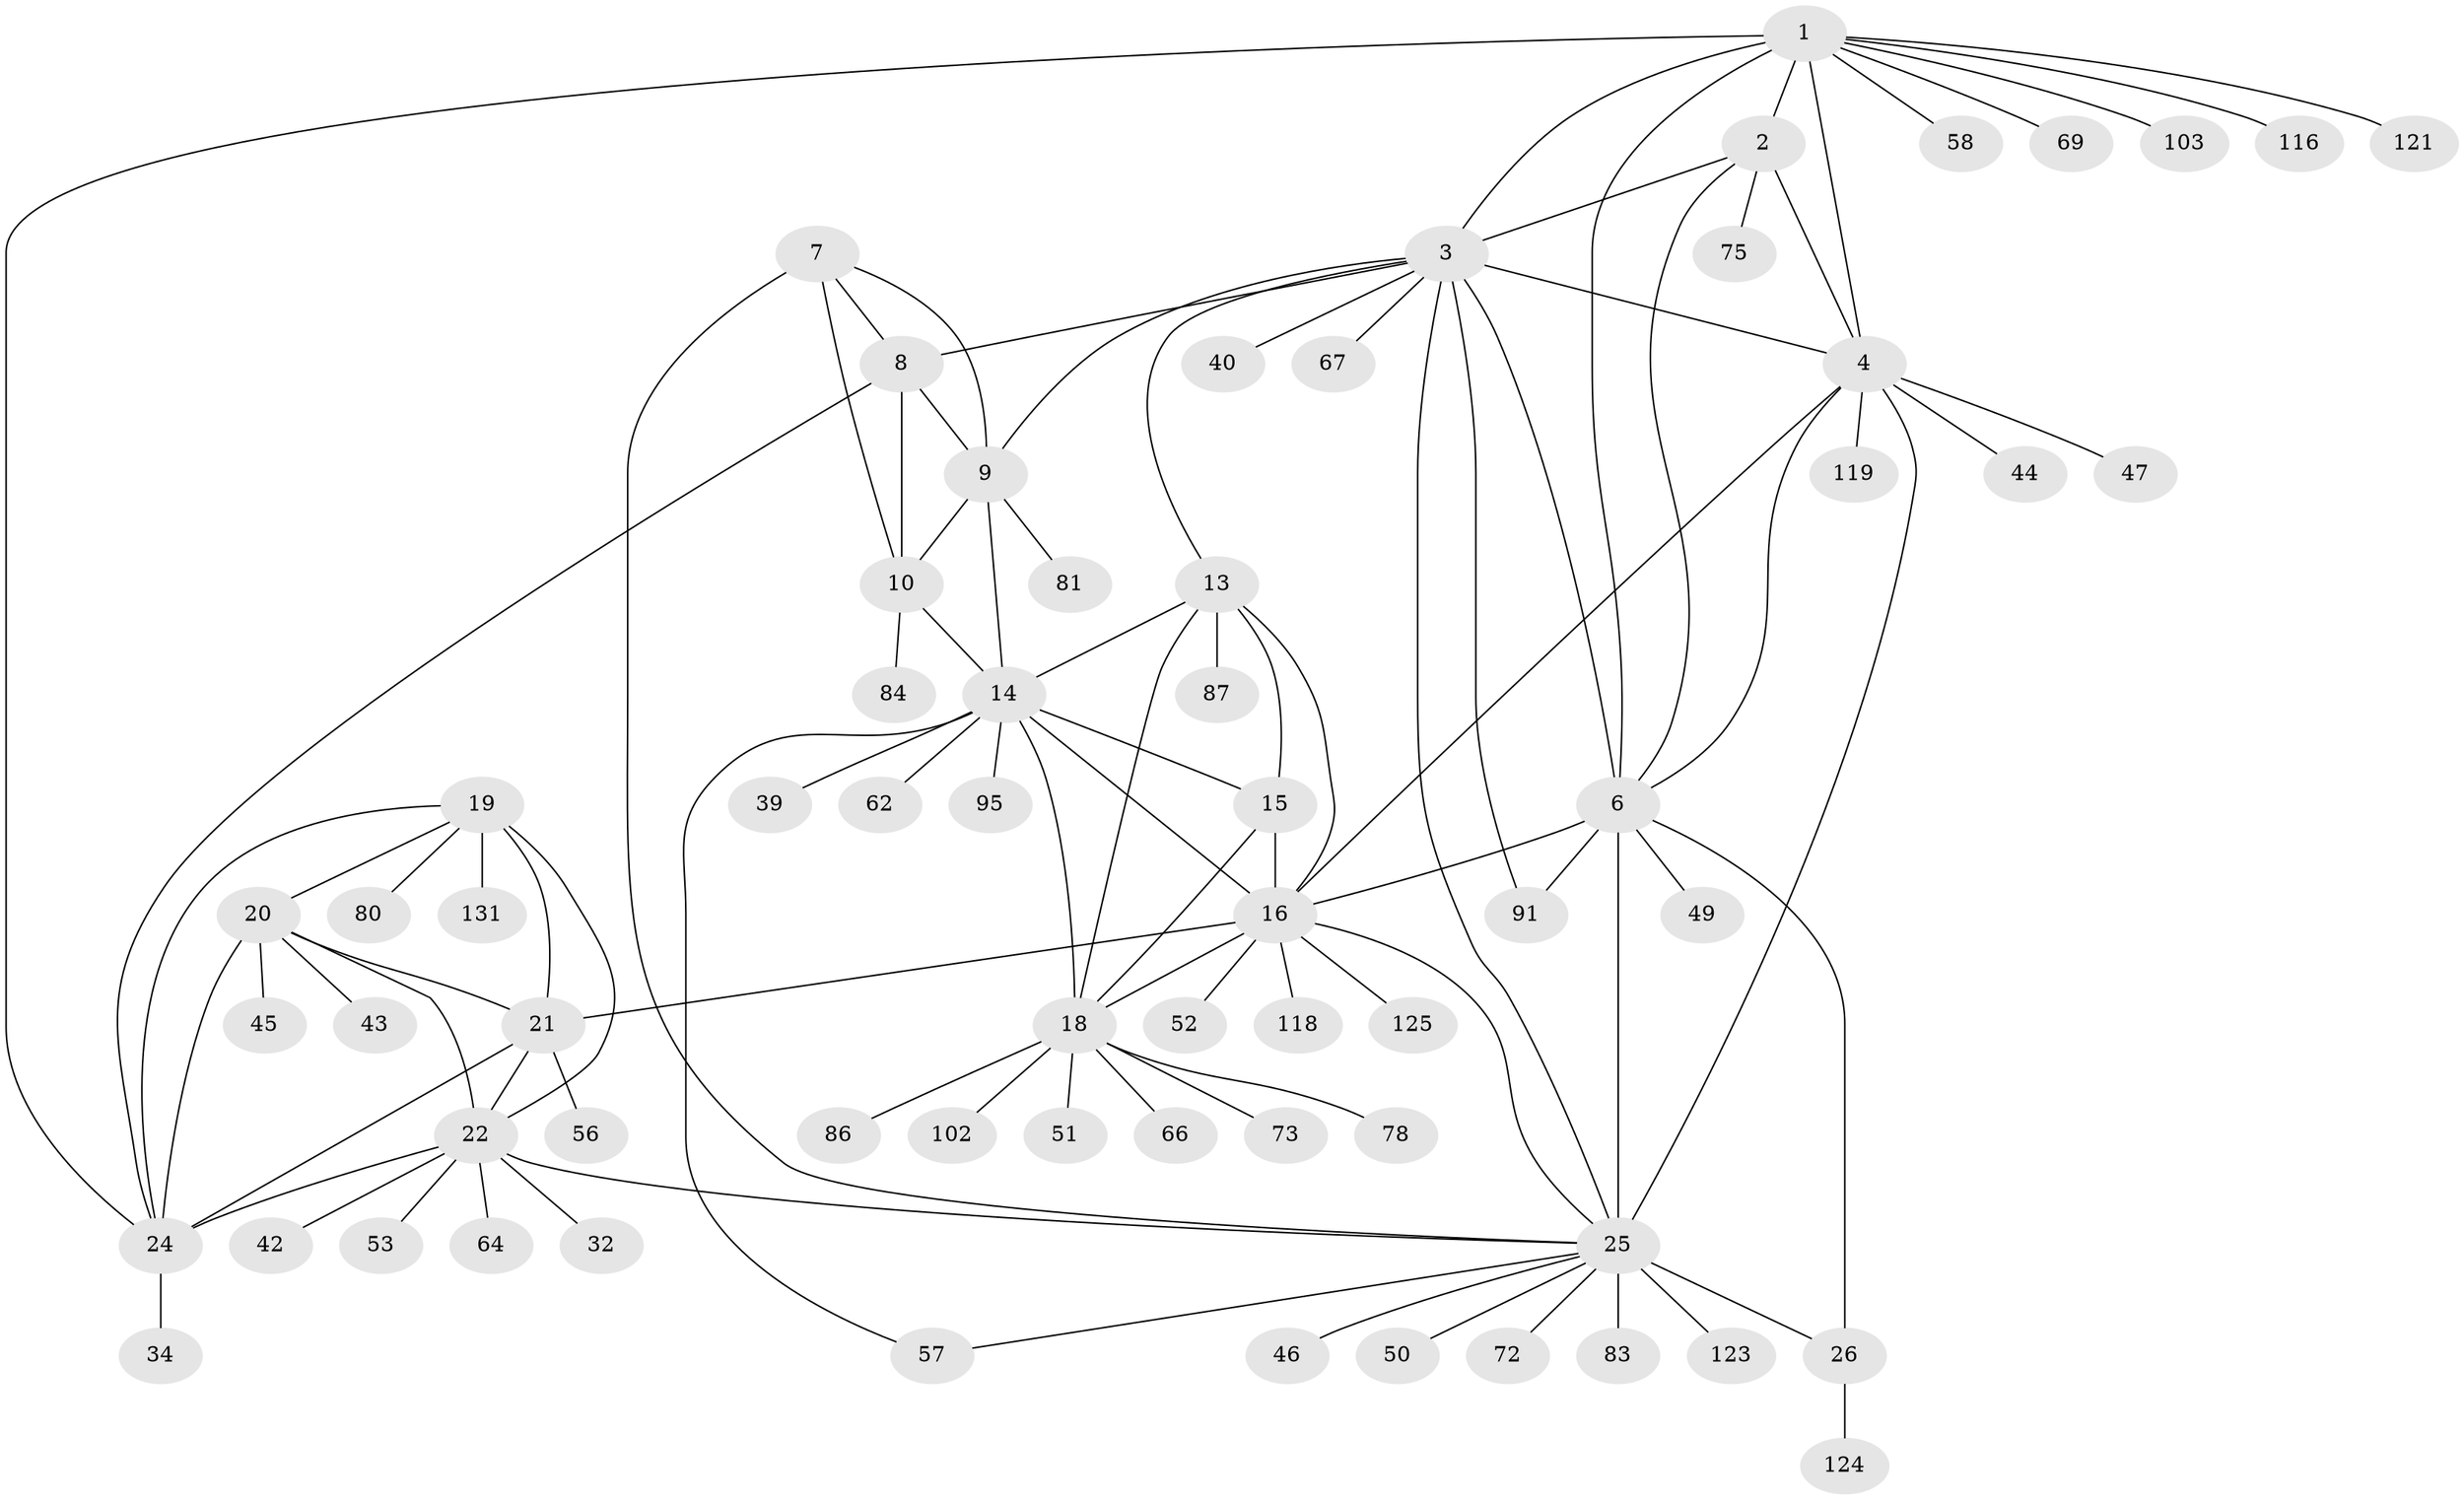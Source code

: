 // original degree distribution, {9: 0.045454545454545456, 6: 0.03787878787878788, 12: 0.015151515151515152, 10: 0.022727272727272728, 7: 0.022727272727272728, 8: 0.06060606060606061, 11: 0.022727272727272728, 1: 0.5454545454545454, 2: 0.17424242424242425, 4: 0.007575757575757576, 3: 0.045454545454545456}
// Generated by graph-tools (version 1.1) at 2025/15/03/09/25 04:15:48]
// undirected, 66 vertices, 101 edges
graph export_dot {
graph [start="1"]
  node [color=gray90,style=filled];
  1 [super="+5"];
  2;
  3;
  4;
  6 [super="+28"];
  7 [super="+61"];
  8 [super="+36+88+71+96"];
  9 [super="+92+129+97+74"];
  10 [super="+12+33+120+122+132+11"];
  13 [super="+48"];
  14;
  15 [super="+68"];
  16 [super="+17+101"];
  18;
  19;
  20 [super="+110+117+38"];
  21;
  22 [super="+23+41"];
  24;
  25 [super="+27"];
  26;
  32;
  34;
  39;
  40;
  42;
  43;
  44;
  45;
  46;
  47 [super="+59+55+60"];
  49;
  50;
  51;
  52;
  53 [super="+65+76"];
  56;
  57;
  58;
  62 [super="+127"];
  64;
  66 [super="+115"];
  67;
  69;
  72;
  73 [super="+113"];
  75;
  78 [super="+126+89"];
  80;
  81 [super="+85"];
  83;
  84;
  86 [super="+90"];
  87;
  91;
  95;
  102;
  103;
  116;
  118;
  119;
  121;
  123;
  124 [super="+128"];
  125;
  131;
  1 -- 2 [weight=2];
  1 -- 3 [weight=2];
  1 -- 4 [weight=2];
  1 -- 6 [weight=2];
  1 -- 69;
  1 -- 103;
  1 -- 116;
  1 -- 121;
  1 -- 24;
  1 -- 58;
  2 -- 3;
  2 -- 4;
  2 -- 6;
  2 -- 75;
  3 -- 4;
  3 -- 6;
  3 -- 8;
  3 -- 13;
  3 -- 40;
  3 -- 67;
  3 -- 91;
  3 -- 25;
  3 -- 9;
  4 -- 6;
  4 -- 44;
  4 -- 47;
  4 -- 119;
  4 -- 16;
  4 -- 25;
  6 -- 49;
  6 -- 16;
  6 -- 25 [weight=7];
  6 -- 26 [weight=2];
  6 -- 91;
  7 -- 8;
  7 -- 9;
  7 -- 10 [weight=3];
  7 -- 25 [weight=2];
  8 -- 9;
  8 -- 10 [weight=3];
  8 -- 24;
  9 -- 10 [weight=3];
  9 -- 81;
  9 -- 14;
  10 -- 84;
  10 -- 14;
  13 -- 14;
  13 -- 15;
  13 -- 16 [weight=2];
  13 -- 18;
  13 -- 87;
  14 -- 15;
  14 -- 16 [weight=2];
  14 -- 18;
  14 -- 39;
  14 -- 57;
  14 -- 62;
  14 -- 95;
  15 -- 16 [weight=2];
  15 -- 18;
  16 -- 18 [weight=2];
  16 -- 21;
  16 -- 52;
  16 -- 118;
  16 -- 125;
  16 -- 25;
  18 -- 51;
  18 -- 66;
  18 -- 73;
  18 -- 78;
  18 -- 86;
  18 -- 102;
  19 -- 20;
  19 -- 21;
  19 -- 22 [weight=2];
  19 -- 24;
  19 -- 80;
  19 -- 131;
  20 -- 21;
  20 -- 22 [weight=2];
  20 -- 24;
  20 -- 43;
  20 -- 45;
  21 -- 22 [weight=2];
  21 -- 24;
  21 -- 56;
  22 -- 24 [weight=2];
  22 -- 32;
  22 -- 64;
  22 -- 42;
  22 -- 53;
  22 -- 25;
  24 -- 34;
  25 -- 26 [weight=3];
  25 -- 46;
  25 -- 50;
  25 -- 123;
  25 -- 72;
  25 -- 83;
  25 -- 57;
  26 -- 124;
}
